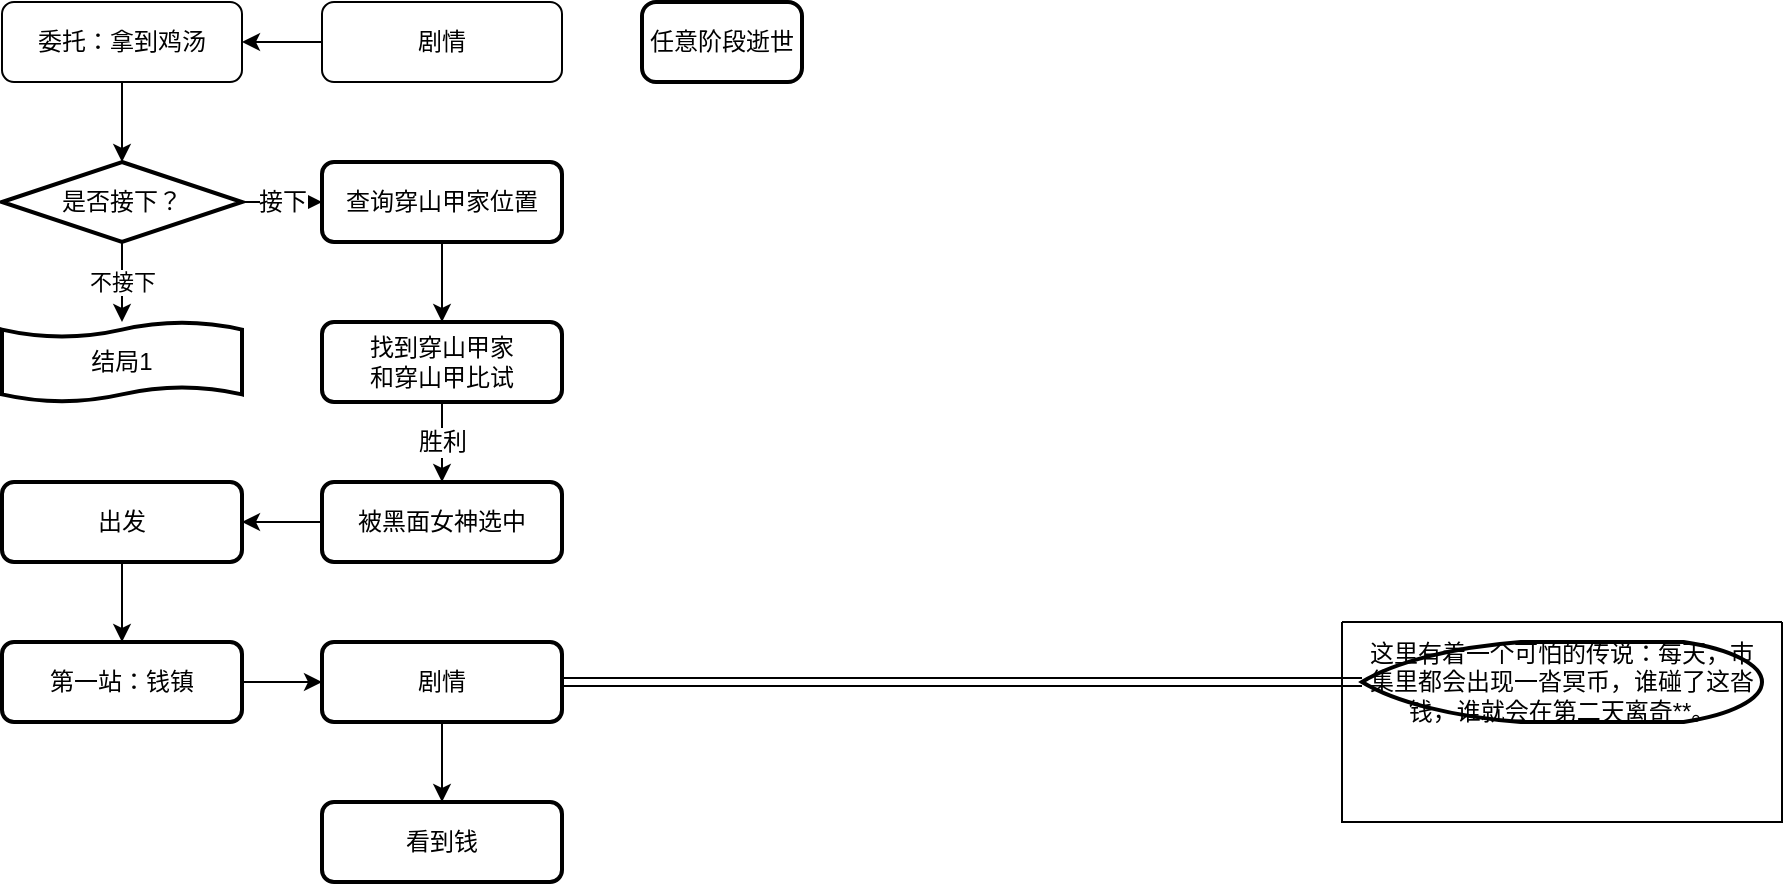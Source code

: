 <mxfile version="20.8.20" type="github" pages="2">
  <diagram id="C5RBs43oDa-KdzZeNtuy" name="剧情">
    <mxGraphModel dx="1434" dy="764" grid="1" gridSize="10" guides="1" tooltips="1" connect="1" arrows="1" fold="1" page="1" pageScale="1" pageWidth="827" pageHeight="1169" math="0" shadow="0">
      <root>
        <mxCell id="WIyWlLk6GJQsqaUBKTNV-0" />
        <mxCell id="WIyWlLk6GJQsqaUBKTNV-1" parent="WIyWlLk6GJQsqaUBKTNV-0" />
        <mxCell id="GXs71FnVznY9k2suRO1p-5" value="" style="edgeStyle=orthogonalEdgeStyle;rounded=1;orthogonalLoop=1;jettySize=auto;html=1;fontFamily=Helvetica;fontSize=12;fontColor=default;" edge="1" parent="WIyWlLk6GJQsqaUBKTNV-1" source="WIyWlLk6GJQsqaUBKTNV-3" target="GXs71FnVznY9k2suRO1p-4">
          <mxGeometry relative="1" as="geometry" />
        </mxCell>
        <mxCell id="WIyWlLk6GJQsqaUBKTNV-3" value="委托：拿到鸡汤" style="rounded=1;whiteSpace=wrap;html=1;fontSize=12;glass=0;strokeWidth=1;shadow=0;" parent="WIyWlLk6GJQsqaUBKTNV-1" vertex="1">
          <mxGeometry x="160" y="80" width="120" height="40" as="geometry" />
        </mxCell>
        <mxCell id="GXs71FnVznY9k2suRO1p-3" style="edgeStyle=orthogonalEdgeStyle;rounded=1;orthogonalLoop=1;jettySize=auto;html=1;exitX=0.5;exitY=1;exitDx=0;exitDy=0;" edge="1" parent="WIyWlLk6GJQsqaUBKTNV-1">
          <mxGeometry relative="1" as="geometry">
            <mxPoint x="220" y="200" as="sourcePoint" />
            <mxPoint x="220" y="200" as="targetPoint" />
          </mxGeometry>
        </mxCell>
        <mxCell id="GXs71FnVznY9k2suRO1p-7" value="接下" style="edgeStyle=orthogonalEdgeStyle;rounded=1;orthogonalLoop=1;jettySize=auto;html=1;fontFamily=Helvetica;fontSize=12;fontColor=default;" edge="1" parent="WIyWlLk6GJQsqaUBKTNV-1" source="GXs71FnVznY9k2suRO1p-4" target="GXs71FnVznY9k2suRO1p-6">
          <mxGeometry relative="1" as="geometry" />
        </mxCell>
        <mxCell id="4yr9vBxP2PI2co-h_0io-1" value="不接下" style="edgeStyle=orthogonalEdgeStyle;rounded=1;orthogonalLoop=1;jettySize=auto;html=1;" edge="1" parent="WIyWlLk6GJQsqaUBKTNV-1" source="GXs71FnVznY9k2suRO1p-4" target="4yr9vBxP2PI2co-h_0io-0">
          <mxGeometry relative="1" as="geometry" />
        </mxCell>
        <mxCell id="GXs71FnVznY9k2suRO1p-4" value="是否接下？" style="strokeWidth=2;html=1;shape=mxgraph.flowchart.decision;whiteSpace=wrap;rounded=1;shadow=0;glass=0;strokeColor=default;fontFamily=Helvetica;fontSize=12;fontColor=default;fillColor=default;" vertex="1" parent="WIyWlLk6GJQsqaUBKTNV-1">
          <mxGeometry x="160" y="160" width="120" height="40" as="geometry" />
        </mxCell>
        <mxCell id="GXs71FnVznY9k2suRO1p-35" value="" style="edgeStyle=orthogonalEdgeStyle;rounded=1;orthogonalLoop=1;jettySize=auto;html=1;fontFamily=Helvetica;fontSize=12;fontColor=default;" edge="1" parent="WIyWlLk6GJQsqaUBKTNV-1" source="GXs71FnVznY9k2suRO1p-6" target="GXs71FnVznY9k2suRO1p-34">
          <mxGeometry relative="1" as="geometry" />
        </mxCell>
        <mxCell id="GXs71FnVznY9k2suRO1p-6" value="查询穿山甲家位置" style="whiteSpace=wrap;html=1;strokeWidth=2;rounded=1;shadow=0;glass=0;strokeColor=default;fontFamily=Helvetica;fontSize=12;fontColor=default;fillColor=default;" vertex="1" parent="WIyWlLk6GJQsqaUBKTNV-1">
          <mxGeometry x="320" y="160" width="120" height="40" as="geometry" />
        </mxCell>
        <mxCell id="GXs71FnVznY9k2suRO1p-40" value="胜利" style="edgeStyle=orthogonalEdgeStyle;rounded=1;orthogonalLoop=1;jettySize=auto;html=1;fontFamily=Helvetica;fontSize=12;fontColor=default;" edge="1" parent="WIyWlLk6GJQsqaUBKTNV-1" source="GXs71FnVznY9k2suRO1p-34" target="GXs71FnVznY9k2suRO1p-39">
          <mxGeometry relative="1" as="geometry" />
        </mxCell>
        <mxCell id="GXs71FnVznY9k2suRO1p-34" value="找到穿山甲家&lt;br&gt;和穿山甲比试" style="whiteSpace=wrap;html=1;strokeWidth=2;rounded=1;shadow=0;glass=0;strokeColor=default;fontFamily=Helvetica;fontSize=12;fontColor=default;fillColor=default;" vertex="1" parent="WIyWlLk6GJQsqaUBKTNV-1">
          <mxGeometry x="320" y="240" width="120" height="40" as="geometry" />
        </mxCell>
        <mxCell id="GXs71FnVznY9k2suRO1p-37" value="任意阶段逝世" style="rounded=1;whiteSpace=wrap;html=1;absoluteArcSize=1;arcSize=14;strokeWidth=2;shadow=0;glass=0;strokeColor=default;fontFamily=Helvetica;fontSize=12;fontColor=default;fillColor=default;" vertex="1" parent="WIyWlLk6GJQsqaUBKTNV-1">
          <mxGeometry x="480" y="80" width="80" height="40" as="geometry" />
        </mxCell>
        <mxCell id="GXs71FnVznY9k2suRO1p-42" value="" style="edgeStyle=orthogonalEdgeStyle;rounded=1;orthogonalLoop=1;jettySize=auto;html=1;" edge="1" parent="WIyWlLk6GJQsqaUBKTNV-1" source="GXs71FnVznY9k2suRO1p-39" target="GXs71FnVznY9k2suRO1p-41">
          <mxGeometry relative="1" as="geometry" />
        </mxCell>
        <mxCell id="GXs71FnVznY9k2suRO1p-39" value="被黑面女神选中" style="whiteSpace=wrap;html=1;strokeWidth=2;rounded=1;shadow=0;glass=0;strokeColor=default;fontFamily=Helvetica;fontSize=12;fontColor=default;fillColor=default;direction=east;" vertex="1" parent="WIyWlLk6GJQsqaUBKTNV-1">
          <mxGeometry x="320" y="320" width="120" height="40" as="geometry" />
        </mxCell>
        <mxCell id="GXs71FnVznY9k2suRO1p-46" value="" style="edgeStyle=orthogonalEdgeStyle;rounded=1;orthogonalLoop=1;jettySize=auto;html=1;" edge="1" parent="WIyWlLk6GJQsqaUBKTNV-1" source="GXs71FnVznY9k2suRO1p-41" target="GXs71FnVznY9k2suRO1p-45">
          <mxGeometry relative="1" as="geometry" />
        </mxCell>
        <mxCell id="GXs71FnVznY9k2suRO1p-41" value="出发" style="whiteSpace=wrap;html=1;strokeWidth=2;rounded=1;shadow=0;glass=0;" vertex="1" parent="WIyWlLk6GJQsqaUBKTNV-1">
          <mxGeometry x="160" y="320" width="120" height="40" as="geometry" />
        </mxCell>
        <mxCell id="GXs71FnVznY9k2suRO1p-44" value="" style="edgeStyle=orthogonalEdgeStyle;rounded=1;orthogonalLoop=1;jettySize=auto;html=1;" edge="1" parent="WIyWlLk6GJQsqaUBKTNV-1" source="GXs71FnVznY9k2suRO1p-43" target="WIyWlLk6GJQsqaUBKTNV-3">
          <mxGeometry relative="1" as="geometry" />
        </mxCell>
        <mxCell id="GXs71FnVznY9k2suRO1p-43" value="剧情" style="whiteSpace=wrap;html=1;rounded=1;glass=0;strokeWidth=1;shadow=0;" vertex="1" parent="WIyWlLk6GJQsqaUBKTNV-1">
          <mxGeometry x="320" y="80" width="120" height="40" as="geometry" />
        </mxCell>
        <mxCell id="GXs71FnVznY9k2suRO1p-59" value="" style="edgeStyle=orthogonalEdgeStyle;rounded=1;orthogonalLoop=1;jettySize=auto;html=1;" edge="1" parent="WIyWlLk6GJQsqaUBKTNV-1" source="GXs71FnVznY9k2suRO1p-45" target="GXs71FnVznY9k2suRO1p-50">
          <mxGeometry relative="1" as="geometry" />
        </mxCell>
        <mxCell id="GXs71FnVznY9k2suRO1p-45" value="第一站：钱镇" style="whiteSpace=wrap;html=1;strokeWidth=2;rounded=1;shadow=0;glass=0;" vertex="1" parent="WIyWlLk6GJQsqaUBKTNV-1">
          <mxGeometry x="160" y="400" width="120" height="40" as="geometry" />
        </mxCell>
        <mxCell id="GXs71FnVznY9k2suRO1p-58" style="edgeStyle=orthogonalEdgeStyle;rounded=1;orthogonalLoop=1;jettySize=auto;html=1;entryX=0;entryY=0.5;entryDx=0;entryDy=0;entryPerimeter=0;shape=link;" edge="1" parent="WIyWlLk6GJQsqaUBKTNV-1" source="GXs71FnVznY9k2suRO1p-50" target="GXs71FnVznY9k2suRO1p-56">
          <mxGeometry relative="1" as="geometry">
            <Array as="points">
              <mxPoint x="490" y="420" />
              <mxPoint x="490" y="420" />
            </Array>
          </mxGeometry>
        </mxCell>
        <mxCell id="GXs71FnVznY9k2suRO1p-61" value="" style="edgeStyle=orthogonalEdgeStyle;rounded=1;orthogonalLoop=1;jettySize=auto;html=1;" edge="1" parent="WIyWlLk6GJQsqaUBKTNV-1" source="GXs71FnVznY9k2suRO1p-50" target="GXs71FnVznY9k2suRO1p-60">
          <mxGeometry relative="1" as="geometry" />
        </mxCell>
        <mxCell id="GXs71FnVznY9k2suRO1p-50" value="剧情" style="whiteSpace=wrap;html=1;strokeWidth=2;rounded=1;shadow=0;glass=0;" vertex="1" parent="WIyWlLk6GJQsqaUBKTNV-1">
          <mxGeometry x="320" y="400" width="120" height="40" as="geometry" />
        </mxCell>
        <mxCell id="GXs71FnVznY9k2suRO1p-51" value="" style="swimlane;startSize=0;rounded=1;" vertex="1" parent="WIyWlLk6GJQsqaUBKTNV-1">
          <mxGeometry x="830" y="390" width="220" height="100" as="geometry">
            <mxRectangle x="840" y="440" width="40" height="40" as="alternateBounds" />
          </mxGeometry>
        </mxCell>
        <mxCell id="GXs71FnVznY9k2suRO1p-56" value="这里有着一个可怕的传说：每天，市集里都会出现一沓冥币，谁碰了这沓钱，谁就会在第二天离奇**。" style="strokeWidth=2;html=1;shape=mxgraph.flowchart.display;whiteSpace=wrap;rounded=1;" vertex="1" parent="GXs71FnVznY9k2suRO1p-51">
          <mxGeometry x="10" y="10" width="200" height="40" as="geometry" />
        </mxCell>
        <mxCell id="GXs71FnVznY9k2suRO1p-60" value="看到钱" style="whiteSpace=wrap;html=1;strokeWidth=2;rounded=1;shadow=0;glass=0;" vertex="1" parent="WIyWlLk6GJQsqaUBKTNV-1">
          <mxGeometry x="320" y="480" width="120" height="40" as="geometry" />
        </mxCell>
        <mxCell id="4yr9vBxP2PI2co-h_0io-0" value="结局1" style="shape=tape;whiteSpace=wrap;html=1;strokeWidth=2;size=0.19;rounded=1;" vertex="1" parent="WIyWlLk6GJQsqaUBKTNV-1">
          <mxGeometry x="160" y="240" width="120" height="40" as="geometry" />
        </mxCell>
      </root>
    </mxGraphModel>
  </diagram>
  <diagram id="z_o-K95EKhAiQPD-o9BW" name="结局">
    <mxGraphModel dx="607" dy="764" grid="1" gridSize="10" guides="1" tooltips="1" connect="1" arrows="1" fold="1" page="1" pageScale="1" pageWidth="827" pageHeight="1169" math="0" shadow="0">
      <root>
        <mxCell id="0" />
        <mxCell id="1" parent="0" />
        <mxCell id="B3SQc_IeA2tBVkF_6hIs-1" value="结局" style="shape=table;startSize=40;container=1;collapsible=0;childLayout=tableLayout;strokeColor=default;fontSize=16;rounded=1;shadow=0;glass=0;strokeWidth=1;fontFamily=Helvetica;fontColor=default;fillColor=default;html=1;" vertex="1" parent="1">
          <mxGeometry x="840" width="520" height="160" as="geometry" />
        </mxCell>
        <mxCell id="B3SQc_IeA2tBVkF_6hIs-2" value="" style="shape=tableRow;horizontal=0;startSize=0;swimlaneHead=0;swimlaneBody=0;strokeColor=inherit;top=0;left=0;bottom=0;right=0;collapsible=0;dropTarget=0;fillColor=none;points=[[0,0.5],[1,0.5]];portConstraint=eastwest;fontSize=16;rounded=1;shadow=0;glass=0;strokeWidth=1;fontFamily=Helvetica;fontColor=default;html=1;" vertex="1" parent="B3SQc_IeA2tBVkF_6hIs-1">
          <mxGeometry y="40" width="520" height="40" as="geometry" />
        </mxCell>
        <mxCell id="B3SQc_IeA2tBVkF_6hIs-3" value="编号" style="shape=partialRectangle;html=1;whiteSpace=wrap;connectable=0;strokeColor=inherit;overflow=hidden;fillColor=none;top=0;left=0;bottom=0;right=0;pointerEvents=1;fontSize=16;rounded=1;shadow=0;glass=0;strokeWidth=1;fontFamily=Helvetica;fontColor=default;" vertex="1" parent="B3SQc_IeA2tBVkF_6hIs-2">
          <mxGeometry width="40" height="40" as="geometry">
            <mxRectangle width="40" height="40" as="alternateBounds" />
          </mxGeometry>
        </mxCell>
        <mxCell id="B3SQc_IeA2tBVkF_6hIs-4" value="名字" style="shape=partialRectangle;html=1;whiteSpace=wrap;connectable=0;strokeColor=inherit;overflow=hidden;fillColor=none;top=0;left=0;bottom=0;right=0;pointerEvents=1;fontSize=16;rounded=1;shadow=0;glass=0;strokeWidth=1;fontFamily=Helvetica;fontColor=default;" vertex="1" parent="B3SQc_IeA2tBVkF_6hIs-2">
          <mxGeometry x="40" width="80" height="40" as="geometry">
            <mxRectangle width="80" height="40" as="alternateBounds" />
          </mxGeometry>
        </mxCell>
        <mxCell id="B3SQc_IeA2tBVkF_6hIs-5" value="类型" style="shape=partialRectangle;html=1;whiteSpace=wrap;connectable=0;strokeColor=inherit;overflow=hidden;fillColor=none;top=0;left=0;bottom=0;right=0;pointerEvents=1;fontSize=16;rounded=1;shadow=0;glass=0;strokeWidth=1;fontFamily=Helvetica;fontColor=default;" vertex="1" parent="B3SQc_IeA2tBVkF_6hIs-2">
          <mxGeometry x="120" width="40" height="40" as="geometry">
            <mxRectangle width="40" height="40" as="alternateBounds" />
          </mxGeometry>
        </mxCell>
        <mxCell id="B3SQc_IeA2tBVkF_6hIs-6" value="文本" style="shape=partialRectangle;html=1;whiteSpace=wrap;connectable=0;strokeColor=inherit;overflow=hidden;fillColor=none;top=0;left=0;bottom=0;right=0;pointerEvents=1;fontSize=16;rounded=1;shadow=0;glass=0;strokeWidth=1;fontFamily=Helvetica;fontColor=default;" vertex="1" parent="B3SQc_IeA2tBVkF_6hIs-2">
          <mxGeometry x="160" width="200" height="40" as="geometry">
            <mxRectangle width="200" height="40" as="alternateBounds" />
          </mxGeometry>
        </mxCell>
        <mxCell id="bWliulUSLE-UuGqAPZZu-1" value="预计时间" style="shape=partialRectangle;html=1;whiteSpace=wrap;connectable=0;strokeColor=inherit;overflow=hidden;fillColor=none;top=0;left=0;bottom=0;right=0;pointerEvents=1;fontSize=16;rounded=1;shadow=0;glass=0;strokeWidth=1;fontFamily=Helvetica;fontColor=default;" vertex="1" parent="B3SQc_IeA2tBVkF_6hIs-2">
          <mxGeometry x="360" width="160" height="40" as="geometry">
            <mxRectangle width="160" height="40" as="alternateBounds" />
          </mxGeometry>
        </mxCell>
        <mxCell id="B3SQc_IeA2tBVkF_6hIs-7" value="" style="shape=tableRow;horizontal=0;startSize=0;swimlaneHead=0;swimlaneBody=0;strokeColor=inherit;top=0;left=0;bottom=0;right=0;collapsible=0;dropTarget=0;fillColor=none;points=[[0,0.5],[1,0.5]];portConstraint=eastwest;fontSize=16;rounded=1;shadow=0;glass=0;strokeWidth=1;fontFamily=Helvetica;fontColor=default;html=1;" vertex="1" parent="B3SQc_IeA2tBVkF_6hIs-1">
          <mxGeometry y="80" width="520" height="40" as="geometry" />
        </mxCell>
        <mxCell id="B3SQc_IeA2tBVkF_6hIs-8" value="1" style="shape=partialRectangle;html=1;whiteSpace=wrap;connectable=0;strokeColor=inherit;overflow=hidden;fillColor=none;top=0;left=0;bottom=0;right=0;pointerEvents=1;fontSize=16;rounded=1;shadow=0;glass=0;strokeWidth=1;fontFamily=Helvetica;fontColor=default;" vertex="1" parent="B3SQc_IeA2tBVkF_6hIs-7">
          <mxGeometry width="40" height="40" as="geometry">
            <mxRectangle width="40" height="40" as="alternateBounds" />
          </mxGeometry>
        </mxCell>
        <mxCell id="B3SQc_IeA2tBVkF_6hIs-9" value="不**的行为" style="shape=partialRectangle;html=1;whiteSpace=wrap;connectable=0;strokeColor=inherit;overflow=hidden;fillColor=none;top=0;left=0;bottom=0;right=0;pointerEvents=1;fontSize=16;rounded=1;shadow=0;glass=0;strokeWidth=1;fontFamily=Helvetica;fontColor=default;" vertex="1" parent="B3SQc_IeA2tBVkF_6hIs-7">
          <mxGeometry x="40" width="80" height="40" as="geometry">
            <mxRectangle width="80" height="40" as="alternateBounds" />
          </mxGeometry>
        </mxCell>
        <mxCell id="B3SQc_IeA2tBVkF_6hIs-10" value="普通" style="shape=partialRectangle;html=1;whiteSpace=wrap;connectable=0;strokeColor=inherit;overflow=hidden;fillColor=none;top=0;left=0;bottom=0;right=0;pointerEvents=1;fontSize=16;rounded=1;shadow=0;glass=0;strokeWidth=1;fontFamily=Helvetica;fontColor=default;" vertex="1" parent="B3SQc_IeA2tBVkF_6hIs-7">
          <mxGeometry x="120" width="40" height="40" as="geometry">
            <mxRectangle width="40" height="40" as="alternateBounds" />
          </mxGeometry>
        </mxCell>
        <mxCell id="B3SQc_IeA2tBVkF_6hIs-11" value="黑面女神寻找着……" style="shape=partialRectangle;html=1;whiteSpace=wrap;connectable=0;strokeColor=inherit;overflow=hidden;fillColor=none;top=0;left=0;bottom=0;right=0;pointerEvents=1;fontSize=16;rounded=1;shadow=0;glass=0;strokeWidth=1;fontFamily=Helvetica;fontColor=default;" vertex="1" parent="B3SQc_IeA2tBVkF_6hIs-7">
          <mxGeometry x="160" width="200" height="40" as="geometry">
            <mxRectangle width="200" height="40" as="alternateBounds" />
          </mxGeometry>
        </mxCell>
        <mxCell id="bWliulUSLE-UuGqAPZZu-2" style="shape=partialRectangle;html=1;whiteSpace=wrap;connectable=0;strokeColor=inherit;overflow=hidden;fillColor=none;top=0;left=0;bottom=0;right=0;pointerEvents=1;fontSize=16;rounded=1;shadow=0;glass=0;strokeWidth=1;fontFamily=Helvetica;fontColor=default;" vertex="1" parent="B3SQc_IeA2tBVkF_6hIs-7">
          <mxGeometry x="360" width="160" height="40" as="geometry">
            <mxRectangle width="160" height="40" as="alternateBounds" />
          </mxGeometry>
        </mxCell>
        <mxCell id="B3SQc_IeA2tBVkF_6hIs-12" value="" style="shape=tableRow;horizontal=0;startSize=0;swimlaneHead=0;swimlaneBody=0;strokeColor=inherit;top=0;left=0;bottom=0;right=0;collapsible=0;dropTarget=0;fillColor=none;points=[[0,0.5],[1,0.5]];portConstraint=eastwest;fontSize=16;rounded=1;shadow=0;glass=0;strokeWidth=1;fontFamily=Helvetica;fontColor=default;html=1;" vertex="1" parent="B3SQc_IeA2tBVkF_6hIs-1">
          <mxGeometry y="120" width="520" height="40" as="geometry" />
        </mxCell>
        <mxCell id="B3SQc_IeA2tBVkF_6hIs-13" value="2" style="shape=partialRectangle;html=1;whiteSpace=wrap;connectable=0;strokeColor=inherit;overflow=hidden;fillColor=none;top=0;left=0;bottom=0;right=0;pointerEvents=1;fontSize=16;rounded=1;shadow=0;glass=0;strokeWidth=1;fontFamily=Helvetica;fontColor=default;" vertex="1" parent="B3SQc_IeA2tBVkF_6hIs-12">
          <mxGeometry width="40" height="40" as="geometry">
            <mxRectangle width="40" height="40" as="alternateBounds" />
          </mxGeometry>
        </mxCell>
        <mxCell id="B3SQc_IeA2tBVkF_6hIs-14" value="可惜……" style="shape=partialRectangle;html=1;whiteSpace=wrap;connectable=0;strokeColor=inherit;overflow=hidden;fillColor=none;top=0;left=0;bottom=0;right=0;pointerEvents=1;fontSize=16;rounded=1;shadow=0;glass=0;strokeWidth=1;fontFamily=Helvetica;fontColor=default;" vertex="1" parent="B3SQc_IeA2tBVkF_6hIs-12">
          <mxGeometry x="40" width="80" height="40" as="geometry">
            <mxRectangle width="80" height="40" as="alternateBounds" />
          </mxGeometry>
        </mxCell>
        <mxCell id="B3SQc_IeA2tBVkF_6hIs-15" value="坏" style="shape=partialRectangle;html=1;whiteSpace=wrap;connectable=0;strokeColor=inherit;overflow=hidden;fillColor=none;top=0;left=0;bottom=0;right=0;pointerEvents=1;fontSize=16;rounded=1;shadow=0;glass=0;strokeWidth=1;fontFamily=Helvetica;fontColor=default;" vertex="1" parent="B3SQc_IeA2tBVkF_6hIs-12">
          <mxGeometry x="120" width="40" height="40" as="geometry">
            <mxRectangle width="40" height="40" as="alternateBounds" />
          </mxGeometry>
        </mxCell>
        <mxCell id="B3SQc_IeA2tBVkF_6hIs-16" value="你去世了。&lt;br&gt;黑面女神依然寻找着……" style="shape=partialRectangle;html=1;whiteSpace=wrap;connectable=0;strokeColor=inherit;overflow=hidden;fillColor=none;top=0;left=0;bottom=0;right=0;pointerEvents=1;fontSize=16;rounded=1;shadow=0;glass=0;strokeWidth=1;fontFamily=Helvetica;fontColor=default;" vertex="1" parent="B3SQc_IeA2tBVkF_6hIs-12">
          <mxGeometry x="160" width="200" height="40" as="geometry">
            <mxRectangle width="200" height="40" as="alternateBounds" />
          </mxGeometry>
        </mxCell>
        <mxCell id="bWliulUSLE-UuGqAPZZu-3" style="shape=partialRectangle;html=1;whiteSpace=wrap;connectable=0;strokeColor=inherit;overflow=hidden;fillColor=none;top=0;left=0;bottom=0;right=0;pointerEvents=1;fontSize=16;rounded=1;shadow=0;glass=0;strokeWidth=1;fontFamily=Helvetica;fontColor=default;" vertex="1" parent="B3SQc_IeA2tBVkF_6hIs-12">
          <mxGeometry x="360" width="160" height="40" as="geometry">
            <mxRectangle width="160" height="40" as="alternateBounds" />
          </mxGeometry>
        </mxCell>
      </root>
    </mxGraphModel>
  </diagram>
</mxfile>
